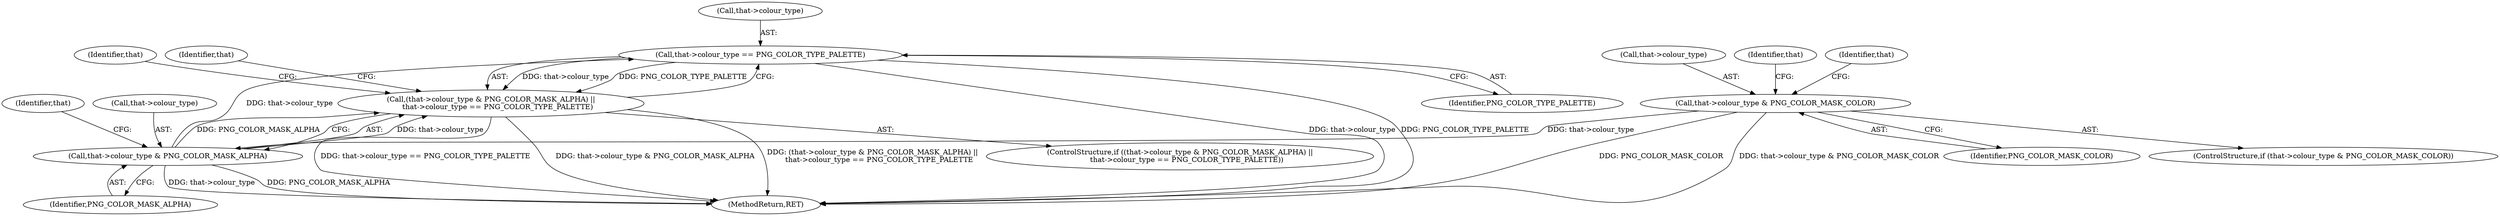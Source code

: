 digraph "0_Android_9d4853418ab2f754c2b63e091c29c5529b8b86ca_57@pointer" {
"1000314" [label="(Call,that->colour_type == PNG_COLOR_TYPE_PALETTE)"];
"1000309" [label="(Call,that->colour_type & PNG_COLOR_MASK_ALPHA)"];
"1000176" [label="(Call,that->colour_type & PNG_COLOR_MASK_COLOR)"];
"1000308" [label="(Call,(that->colour_type & PNG_COLOR_MASK_ALPHA) ||\n      that->colour_type == PNG_COLOR_TYPE_PALETTE)"];
"1000348" [label="(Identifier,that)"];
"1000180" [label="(Identifier,PNG_COLOR_MASK_COLOR)"];
"1000176" [label="(Call,that->colour_type & PNG_COLOR_MASK_COLOR)"];
"1000382" [label="(MethodReturn,RET)"];
"1000313" [label="(Identifier,PNG_COLOR_MASK_ALPHA)"];
"1000175" [label="(ControlStructure,if (that->colour_type & PNG_COLOR_MASK_COLOR))"];
"1000276" [label="(Identifier,that)"];
"1000307" [label="(ControlStructure,if ((that->colour_type & PNG_COLOR_MASK_ALPHA) ||\n      that->colour_type == PNG_COLOR_TYPE_PALETTE))"];
"1000316" [label="(Identifier,that)"];
"1000315" [label="(Call,that->colour_type)"];
"1000184" [label="(Identifier,that)"];
"1000322" [label="(Identifier,that)"];
"1000314" [label="(Call,that->colour_type == PNG_COLOR_TYPE_PALETTE)"];
"1000310" [label="(Call,that->colour_type)"];
"1000309" [label="(Call,that->colour_type & PNG_COLOR_MASK_ALPHA)"];
"1000177" [label="(Call,that->colour_type)"];
"1000308" [label="(Call,(that->colour_type & PNG_COLOR_MASK_ALPHA) ||\n      that->colour_type == PNG_COLOR_TYPE_PALETTE)"];
"1000318" [label="(Identifier,PNG_COLOR_TYPE_PALETTE)"];
"1000314" -> "1000308"  [label="AST: "];
"1000314" -> "1000318"  [label="CFG: "];
"1000315" -> "1000314"  [label="AST: "];
"1000318" -> "1000314"  [label="AST: "];
"1000308" -> "1000314"  [label="CFG: "];
"1000314" -> "1000382"  [label="DDG: that->colour_type"];
"1000314" -> "1000382"  [label="DDG: PNG_COLOR_TYPE_PALETTE"];
"1000314" -> "1000308"  [label="DDG: that->colour_type"];
"1000314" -> "1000308"  [label="DDG: PNG_COLOR_TYPE_PALETTE"];
"1000309" -> "1000314"  [label="DDG: that->colour_type"];
"1000309" -> "1000308"  [label="AST: "];
"1000309" -> "1000313"  [label="CFG: "];
"1000310" -> "1000309"  [label="AST: "];
"1000313" -> "1000309"  [label="AST: "];
"1000316" -> "1000309"  [label="CFG: "];
"1000308" -> "1000309"  [label="CFG: "];
"1000309" -> "1000382"  [label="DDG: that->colour_type"];
"1000309" -> "1000382"  [label="DDG: PNG_COLOR_MASK_ALPHA"];
"1000309" -> "1000308"  [label="DDG: that->colour_type"];
"1000309" -> "1000308"  [label="DDG: PNG_COLOR_MASK_ALPHA"];
"1000176" -> "1000309"  [label="DDG: that->colour_type"];
"1000176" -> "1000175"  [label="AST: "];
"1000176" -> "1000180"  [label="CFG: "];
"1000177" -> "1000176"  [label="AST: "];
"1000180" -> "1000176"  [label="AST: "];
"1000184" -> "1000176"  [label="CFG: "];
"1000276" -> "1000176"  [label="CFG: "];
"1000176" -> "1000382"  [label="DDG: PNG_COLOR_MASK_COLOR"];
"1000176" -> "1000382"  [label="DDG: that->colour_type & PNG_COLOR_MASK_COLOR"];
"1000308" -> "1000307"  [label="AST: "];
"1000322" -> "1000308"  [label="CFG: "];
"1000348" -> "1000308"  [label="CFG: "];
"1000308" -> "1000382"  [label="DDG: that->colour_type & PNG_COLOR_MASK_ALPHA"];
"1000308" -> "1000382"  [label="DDG: (that->colour_type & PNG_COLOR_MASK_ALPHA) ||\n      that->colour_type == PNG_COLOR_TYPE_PALETTE"];
"1000308" -> "1000382"  [label="DDG: that->colour_type == PNG_COLOR_TYPE_PALETTE"];
}
